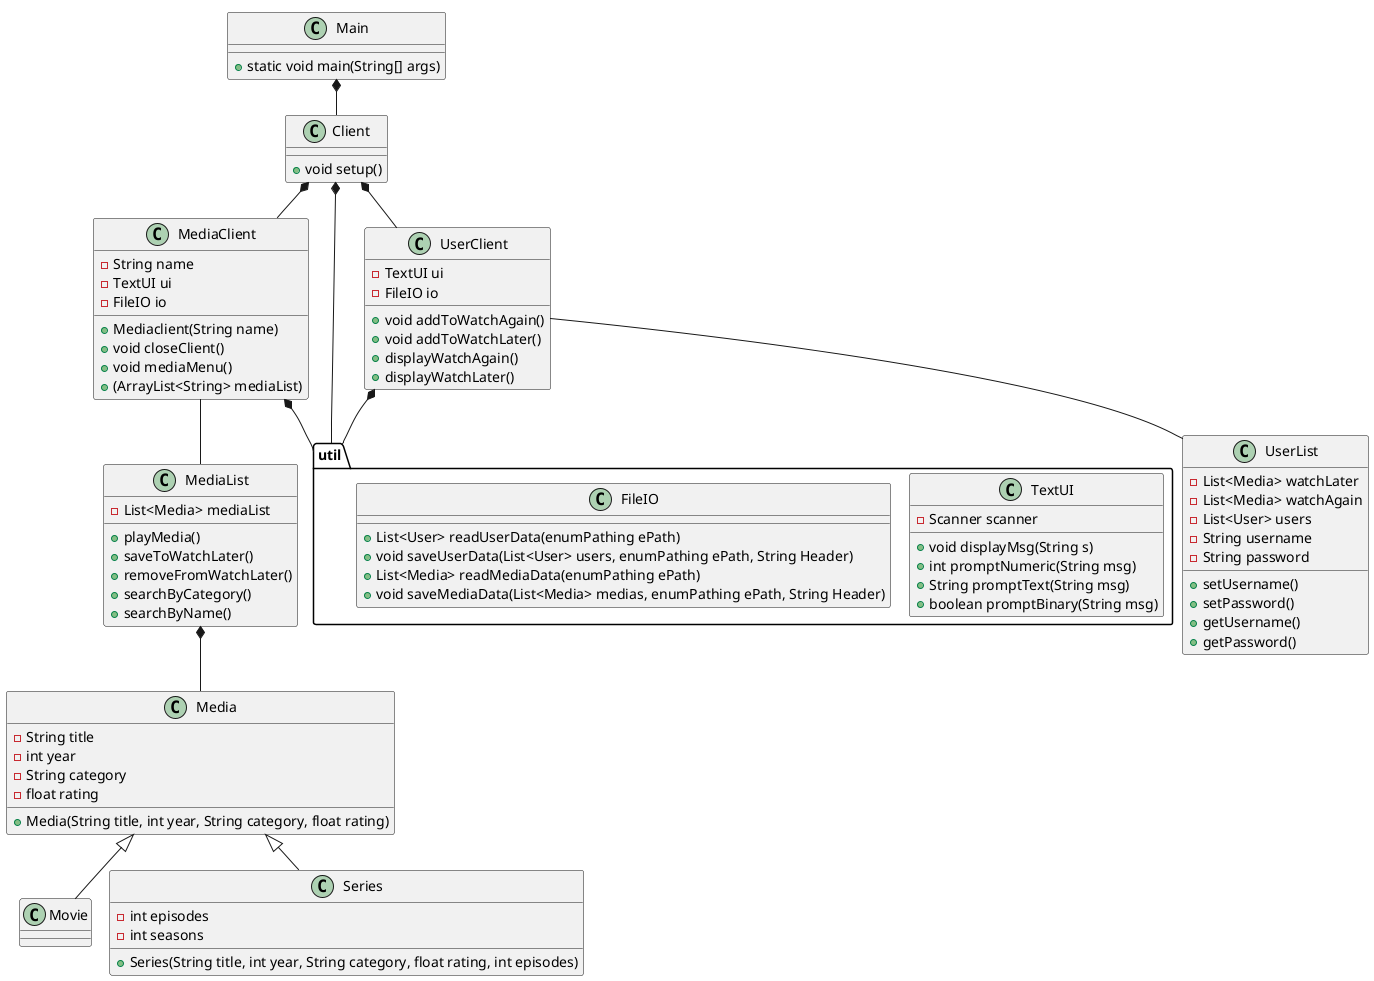 @startuml
!pragma layout smetana

class Main{
+ static void main(String[] args)
}

class Client{
+void setup()
}

class Media{
- String title
- int year
- String category
- float rating
+Media(String title, int year, String category, float rating)

}

class MediaClient{
-String name
-TextUI ui
-FileIO io
+Mediaclient(String name)
+void closeClient()
+void mediaMenu()
+(ArrayList<String> mediaList)

}
class MediaList{
-List<Media> mediaList
+playMedia()
+saveToWatchLater()
+removeFromWatchLater()
+searchByCategory()
+searchByName()
}

class UserList{
-List<Media> watchLater
-List<Media> watchAgain
-List<User> users
-String username
-String password
+setUsername()
+setPassword()
+getUsername()
+getPassword()
}


class Movie{
}

class Series{
- int episodes
- int seasons
+Series(String title, int year, String category, float rating, int episodes)
}


class UserClient{
-TextUI ui
-FileIO io
'+createUser()
'+login() Disse to bør ske i setup
+void addToWatchAgain()
+void addToWatchLater()
+displayWatchAgain()
+displayWatchLater()
}


package "util" {
class TextUI{
- Scanner scanner

+void displayMsg(String s)
+int promptNumeric(String msg)
+String promptText(String msg)
+boolean promptBinary(String msg)
}
class FileIO{
+List<User> readUserData(enumPathing ePath)
+void saveUserData(List<User> users, enumPathing ePath, String Header)
+List<Media> readMediaData(enumPathing ePath)
+void saveMediaData(List<Media> medias, enumPathing ePath, String Header)
}
}

MediaList *-- Media
Media<|--Series
Media <|-- Movie
Client *-- MediaClient
MediaClient *-- "util"
MediaClient -- MediaList
Client *-- UserClient
UserClient -- UserList
UserClient *--"util"
Main *-- Client
Client *-- "util"

@enduml